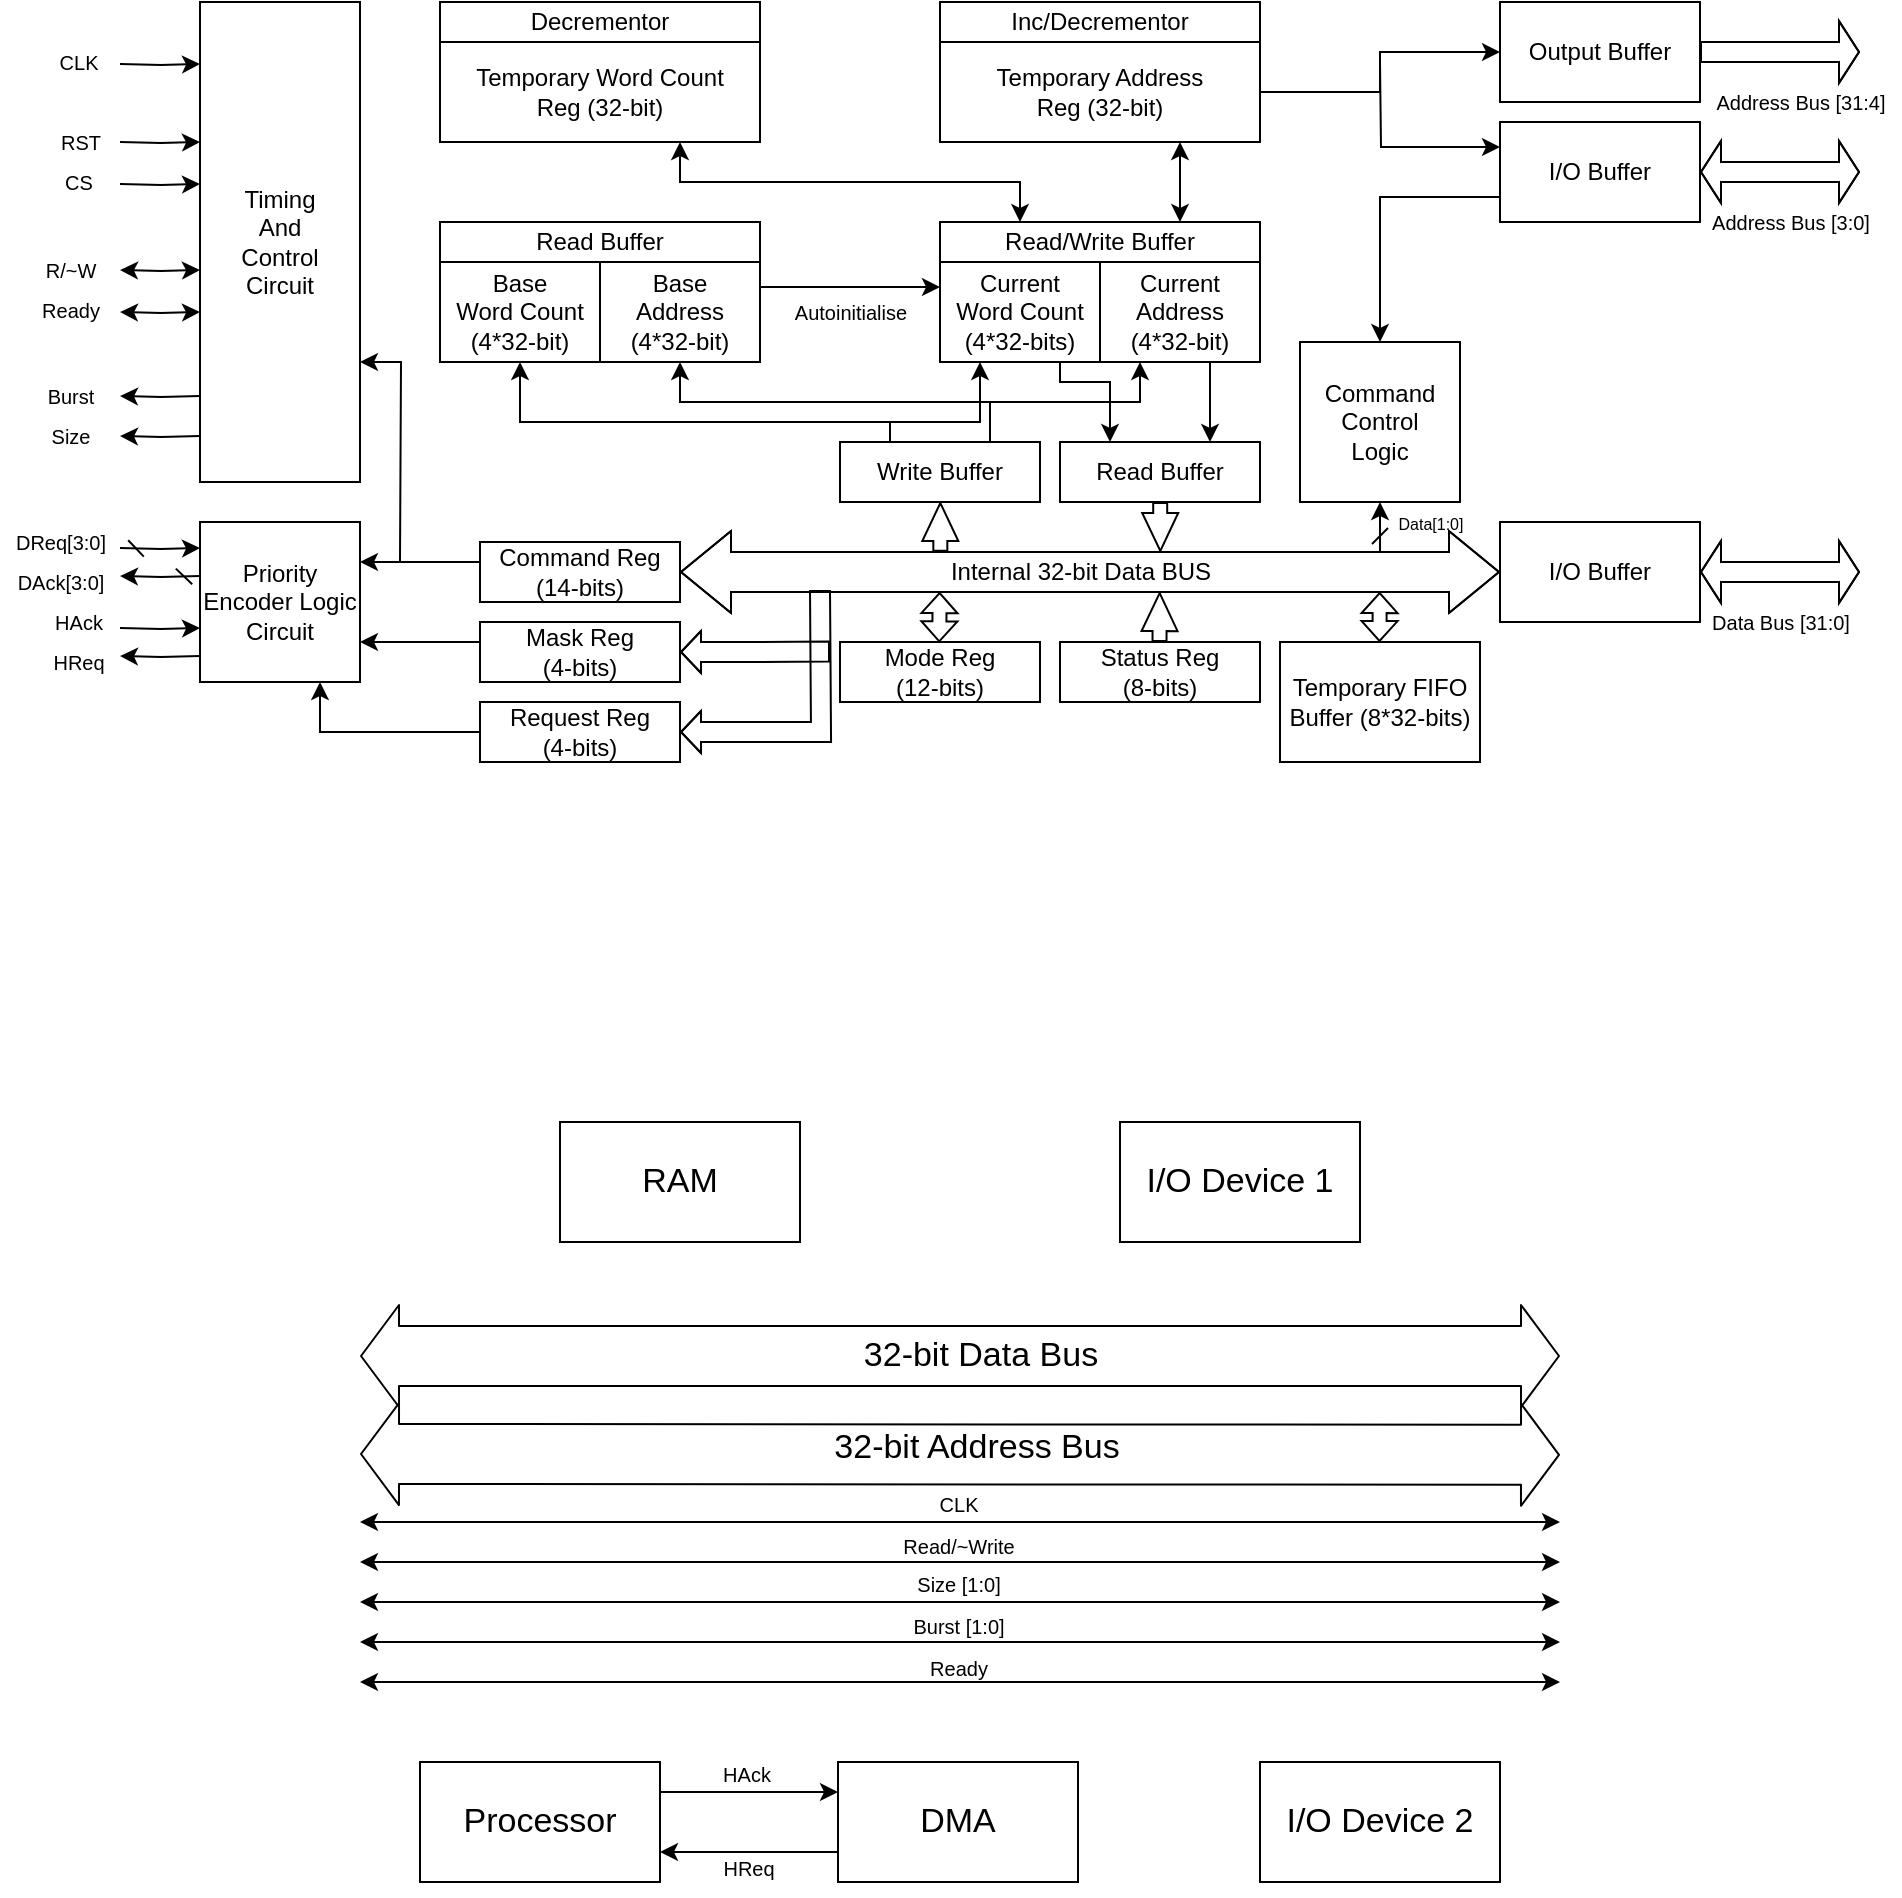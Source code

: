 <mxfile version="12.4.3" type="device" pages="1"><diagram id="elipXNNWYWGIvcxlDodv" name="Page-1"><mxGraphModel dx="860" dy="459" grid="1" gridSize="10" guides="1" tooltips="1" connect="1" arrows="1" fold="1" page="1" pageScale="1" pageWidth="1654" pageHeight="1169" math="0" shadow="0"><root><mxCell id="0"/><mxCell id="1" parent="0"/><mxCell id="BgKb1Odr7I-l7O9lV5Sl-31" style="edgeStyle=orthogonalEdgeStyle;rounded=0;orthogonalLoop=1;jettySize=auto;html=1;exitX=0.5;exitY=1;exitDx=0;exitDy=0;startArrow=none;startFill=0;sourcePerimeterSpacing=0;endArrow=block;endFill=0;targetPerimeterSpacing=0;strokeColor=#000000;strokeWidth=1;shape=flexArrow;width=7;startWidth=10;endWidth=10;" edge="1" parent="1"><mxGeometry relative="1" as="geometry"><mxPoint x="600.167" y="315" as="targetPoint"/><mxPoint x="600.095" y="290" as="sourcePoint"/></mxGeometry></mxCell><mxCell id="BgKb1Odr7I-l7O9lV5Sl-63" style="edgeStyle=orthogonalEdgeStyle;rounded=0;orthogonalLoop=1;jettySize=auto;html=1;exitX=1;exitY=0.75;exitDx=0;exitDy=0;startArrow=classic;startFill=1;sourcePerimeterSpacing=0;endArrow=none;endFill=0;targetPerimeterSpacing=0;strokeColor=#000000;strokeWidth=1;fontSize=10;" edge="1" parent="1" source="BgKb1Odr7I-l7O9lV5Sl-1"><mxGeometry relative="1" as="geometry"><mxPoint x="220" y="320" as="targetPoint"/></mxGeometry></mxCell><mxCell id="BgKb1Odr7I-l7O9lV5Sl-1" value="Timing &lt;br&gt;And &lt;br&gt;Control &lt;br&gt;Circuit" style="rounded=0;whiteSpace=wrap;html=1;" vertex="1" parent="1"><mxGeometry x="120" y="40" width="80" height="240" as="geometry"/></mxCell><mxCell id="BgKb1Odr7I-l7O9lV5Sl-64" style="edgeStyle=orthogonalEdgeStyle;rounded=0;orthogonalLoop=1;jettySize=auto;html=1;exitX=0;exitY=0.25;exitDx=0;exitDy=0;startArrow=classic;startFill=1;sourcePerimeterSpacing=0;endArrow=dash;endFill=0;targetPerimeterSpacing=0;strokeColor=#000000;strokeWidth=1;fontSize=10;" edge="1" parent="1"><mxGeometry relative="1" as="geometry"><mxPoint x="80" y="313" as="targetPoint"/><mxPoint x="120" y="313" as="sourcePoint"/></mxGeometry></mxCell><mxCell id="BgKb1Odr7I-l7O9lV5Sl-65" style="edgeStyle=orthogonalEdgeStyle;rounded=0;orthogonalLoop=1;jettySize=auto;html=1;exitX=0;exitY=0.75;exitDx=0;exitDy=0;startArrow=classic;startFill=1;sourcePerimeterSpacing=0;endArrow=none;endFill=0;targetPerimeterSpacing=0;strokeColor=#000000;strokeWidth=1;fontSize=10;" edge="1" parent="1"><mxGeometry relative="1" as="geometry"><mxPoint x="80" y="353" as="targetPoint"/><mxPoint x="120" y="353" as="sourcePoint"/></mxGeometry></mxCell><mxCell id="BgKb1Odr7I-l7O9lV5Sl-2" value="Priority Encoder Logic Circuit" style="rounded=0;whiteSpace=wrap;html=1;" vertex="1" parent="1"><mxGeometry x="120" y="300" width="80" height="80" as="geometry"/></mxCell><mxCell id="BgKb1Odr7I-l7O9lV5Sl-61" style="edgeStyle=orthogonalEdgeStyle;rounded=0;orthogonalLoop=1;jettySize=auto;html=1;exitX=0;exitY=0.5;exitDx=0;exitDy=0;entryX=1;entryY=0.25;entryDx=0;entryDy=0;startArrow=none;startFill=0;sourcePerimeterSpacing=0;endArrow=classic;endFill=1;targetPerimeterSpacing=0;strokeColor=#000000;strokeWidth=1;fontSize=10;" edge="1" parent="1" source="BgKb1Odr7I-l7O9lV5Sl-3" target="BgKb1Odr7I-l7O9lV5Sl-2"><mxGeometry relative="1" as="geometry"><Array as="points"><mxPoint x="260" y="320"/></Array></mxGeometry></mxCell><mxCell id="BgKb1Odr7I-l7O9lV5Sl-3" value="Command Reg (14-bits)" style="rounded=0;whiteSpace=wrap;html=1;" vertex="1" parent="1"><mxGeometry x="260" y="310" width="100" height="30" as="geometry"/></mxCell><mxCell id="BgKb1Odr7I-l7O9lV5Sl-39" style="edgeStyle=orthogonalEdgeStyle;shape=flexArrow;rounded=0;orthogonalLoop=1;jettySize=auto;html=1;exitX=1;exitY=0.5;exitDx=0;exitDy=0;startArrow=block;startFill=0;startSize=3;sourcePerimeterSpacing=0;endArrow=none;endFill=0;endSize=3;targetPerimeterSpacing=0;strokeColor=#000000;strokeWidth=1;startWidth=10;endWidth=10;" edge="1" parent="1" source="BgKb1Odr7I-l7O9lV5Sl-4"><mxGeometry relative="1" as="geometry"><mxPoint x="435" y="364.793" as="targetPoint"/></mxGeometry></mxCell><mxCell id="BgKb1Odr7I-l7O9lV5Sl-60" style="edgeStyle=orthogonalEdgeStyle;rounded=0;orthogonalLoop=1;jettySize=auto;html=1;exitX=0;exitY=0.5;exitDx=0;exitDy=0;entryX=1;entryY=0.75;entryDx=0;entryDy=0;startArrow=none;startFill=0;sourcePerimeterSpacing=0;endArrow=classic;endFill=1;targetPerimeterSpacing=0;strokeColor=#000000;strokeWidth=1;fontSize=10;" edge="1" parent="1" source="BgKb1Odr7I-l7O9lV5Sl-4" target="BgKb1Odr7I-l7O9lV5Sl-2"><mxGeometry relative="1" as="geometry"><Array as="points"><mxPoint x="260" y="360"/></Array></mxGeometry></mxCell><mxCell id="BgKb1Odr7I-l7O9lV5Sl-4" value="Mask Reg&lt;br&gt;(4-bits)" style="rounded=0;whiteSpace=wrap;html=1;" vertex="1" parent="1"><mxGeometry x="260" y="350" width="100" height="30" as="geometry"/></mxCell><mxCell id="BgKb1Odr7I-l7O9lV5Sl-38" style="edgeStyle=orthogonalEdgeStyle;shape=flexArrow;rounded=0;orthogonalLoop=1;jettySize=auto;html=1;exitX=1;exitY=0.5;exitDx=0;exitDy=0;startArrow=block;startFill=0;startSize=3;sourcePerimeterSpacing=0;endArrow=none;endFill=0;endSize=3;targetPerimeterSpacing=0;strokeColor=#000000;strokeWidth=1;startWidth=10;endWidth=10;" edge="1" parent="1" source="BgKb1Odr7I-l7O9lV5Sl-5"><mxGeometry relative="1" as="geometry"><mxPoint x="430" y="334" as="targetPoint"/></mxGeometry></mxCell><mxCell id="BgKb1Odr7I-l7O9lV5Sl-62" style="edgeStyle=orthogonalEdgeStyle;rounded=0;orthogonalLoop=1;jettySize=auto;html=1;entryX=0.75;entryY=1;entryDx=0;entryDy=0;startArrow=none;startFill=0;sourcePerimeterSpacing=0;endArrow=classic;endFill=1;targetPerimeterSpacing=0;strokeColor=#000000;strokeWidth=1;fontSize=10;" edge="1" parent="1" source="BgKb1Odr7I-l7O9lV5Sl-5" target="BgKb1Odr7I-l7O9lV5Sl-2"><mxGeometry relative="1" as="geometry"/></mxCell><mxCell id="BgKb1Odr7I-l7O9lV5Sl-5" value="Request Reg&lt;br&gt;(4-bits)" style="rounded=0;whiteSpace=wrap;html=1;" vertex="1" parent="1"><mxGeometry x="260" y="390" width="100" height="30" as="geometry"/></mxCell><mxCell id="BgKb1Odr7I-l7O9lV5Sl-6" value="Temporary FIFO Buffer (8*32-bits)" style="rounded=0;whiteSpace=wrap;html=1;" vertex="1" parent="1"><mxGeometry x="660" y="360" width="100" height="60" as="geometry"/></mxCell><mxCell id="BgKb1Odr7I-l7O9lV5Sl-7" value="Status Reg&lt;br&gt;(8-bits)" style="rounded=0;whiteSpace=wrap;html=1;" vertex="1" parent="1"><mxGeometry x="550" y="360" width="100" height="30" as="geometry"/></mxCell><mxCell id="BgKb1Odr7I-l7O9lV5Sl-8" value="Mode Reg&lt;br&gt;(12-bits)" style="rounded=0;whiteSpace=wrap;html=1;" vertex="1" parent="1"><mxGeometry x="440" y="360" width="100" height="30" as="geometry"/></mxCell><mxCell id="BgKb1Odr7I-l7O9lV5Sl-9" value="Read Buffer" style="rounded=0;whiteSpace=wrap;html=1;" vertex="1" parent="1"><mxGeometry x="550" y="260" width="100" height="30" as="geometry"/></mxCell><mxCell id="BgKb1Odr7I-l7O9lV5Sl-53" style="edgeStyle=orthogonalEdgeStyle;rounded=0;orthogonalLoop=1;jettySize=auto;html=1;exitX=0.25;exitY=0;exitDx=0;exitDy=0;entryX=0.5;entryY=1;entryDx=0;entryDy=0;startArrow=none;startFill=0;sourcePerimeterSpacing=0;endArrow=classic;endFill=1;targetPerimeterSpacing=0;strokeColor=#000000;strokeWidth=1;fontSize=10;" edge="1" parent="1" source="BgKb1Odr7I-l7O9lV5Sl-10" target="BgKb1Odr7I-l7O9lV5Sl-19"><mxGeometry relative="1" as="geometry"><Array as="points"><mxPoint x="465" y="250"/><mxPoint x="280" y="250"/></Array></mxGeometry></mxCell><mxCell id="BgKb1Odr7I-l7O9lV5Sl-10" value="Write Buffer" style="rounded=0;whiteSpace=wrap;html=1;" vertex="1" parent="1"><mxGeometry x="440" y="260" width="100" height="30" as="geometry"/></mxCell><mxCell id="BgKb1Odr7I-l7O9lV5Sl-11" value="Temporary Word Count &lt;br&gt;Reg (32-bit)" style="rounded=0;whiteSpace=wrap;html=1;" vertex="1" parent="1"><mxGeometry x="240" y="60" width="160" height="50" as="geometry"/></mxCell><mxCell id="BgKb1Odr7I-l7O9lV5Sl-51" style="edgeStyle=orthogonalEdgeStyle;rounded=0;orthogonalLoop=1;jettySize=auto;html=1;exitX=1;exitY=0.25;exitDx=0;exitDy=0;entryX=0;entryY=0.25;entryDx=0;entryDy=0;startArrow=none;startFill=0;sourcePerimeterSpacing=0;endArrow=classic;endFill=1;targetPerimeterSpacing=0;strokeColor=#000000;strokeWidth=1;fontSize=10;" edge="1" parent="1" source="BgKb1Odr7I-l7O9lV5Sl-12" target="BgKb1Odr7I-l7O9lV5Sl-13"><mxGeometry relative="1" as="geometry"/></mxCell><mxCell id="BgKb1Odr7I-l7O9lV5Sl-56" style="edgeStyle=orthogonalEdgeStyle;rounded=0;orthogonalLoop=1;jettySize=auto;html=1;exitX=0.5;exitY=1;exitDx=0;exitDy=0;entryX=0.75;entryY=0;entryDx=0;entryDy=0;startArrow=classic;startFill=1;sourcePerimeterSpacing=0;endArrow=none;endFill=0;targetPerimeterSpacing=0;strokeColor=#000000;strokeWidth=1;fontSize=10;" edge="1" parent="1" source="BgKb1Odr7I-l7O9lV5Sl-12" target="BgKb1Odr7I-l7O9lV5Sl-10"><mxGeometry relative="1" as="geometry"/></mxCell><mxCell id="BgKb1Odr7I-l7O9lV5Sl-12" value="Base &lt;br&gt;Address (4*32-bit)" style="rounded=0;whiteSpace=wrap;html=1;" vertex="1" parent="1"><mxGeometry x="320" y="170" width="80" height="50" as="geometry"/></mxCell><mxCell id="BgKb1Odr7I-l7O9lV5Sl-49" style="edgeStyle=orthogonalEdgeStyle;rounded=0;orthogonalLoop=1;jettySize=auto;html=1;entryX=0.75;entryY=1;entryDx=0;entryDy=0;startArrow=classic;startFill=1;sourcePerimeterSpacing=0;endArrow=classic;endFill=1;targetPerimeterSpacing=0;strokeColor=#000000;strokeWidth=1;fontSize=10;exitX=0.25;exitY=0;exitDx=0;exitDy=0;" edge="1" parent="1" source="BgKb1Odr7I-l7O9lV5Sl-16" target="BgKb1Odr7I-l7O9lV5Sl-11"><mxGeometry relative="1" as="geometry"><Array as="points"><mxPoint x="530" y="130"/><mxPoint x="360" y="130"/></Array></mxGeometry></mxCell><mxCell id="BgKb1Odr7I-l7O9lV5Sl-54" style="edgeStyle=orthogonalEdgeStyle;rounded=0;orthogonalLoop=1;jettySize=auto;html=1;startArrow=classic;startFill=1;sourcePerimeterSpacing=0;endArrow=none;endFill=0;targetPerimeterSpacing=0;strokeColor=#000000;strokeWidth=1;fontSize=10;exitX=0.25;exitY=1;exitDx=0;exitDy=0;" edge="1" parent="1" source="BgKb1Odr7I-l7O9lV5Sl-13"><mxGeometry relative="1" as="geometry"><mxPoint x="450" y="250" as="targetPoint"/><Array as="points"><mxPoint x="510" y="250"/></Array></mxGeometry></mxCell><mxCell id="BgKb1Odr7I-l7O9lV5Sl-58" style="edgeStyle=orthogonalEdgeStyle;rounded=0;orthogonalLoop=1;jettySize=auto;html=1;exitX=0.75;exitY=1;exitDx=0;exitDy=0;entryX=0.25;entryY=0;entryDx=0;entryDy=0;startArrow=none;startFill=0;sourcePerimeterSpacing=0;endArrow=classic;endFill=1;targetPerimeterSpacing=0;strokeColor=#000000;strokeWidth=1;fontSize=10;" edge="1" parent="1" source="BgKb1Odr7I-l7O9lV5Sl-13" target="BgKb1Odr7I-l7O9lV5Sl-9"><mxGeometry relative="1" as="geometry"><Array as="points"><mxPoint x="550" y="230"/><mxPoint x="575" y="230"/></Array></mxGeometry></mxCell><mxCell id="BgKb1Odr7I-l7O9lV5Sl-13" value="Current&lt;br&gt;Word Count&lt;br&gt;(4*32-bits)" style="rounded=0;whiteSpace=wrap;html=1;" vertex="1" parent="1"><mxGeometry x="490" y="170" width="80" height="50" as="geometry"/></mxCell><mxCell id="BgKb1Odr7I-l7O9lV5Sl-47" style="edgeStyle=orthogonalEdgeStyle;rounded=0;orthogonalLoop=1;jettySize=auto;html=1;exitX=1;exitY=0.5;exitDx=0;exitDy=0;entryX=0;entryY=0.5;entryDx=0;entryDy=0;startArrow=none;startFill=0;sourcePerimeterSpacing=0;endArrow=classic;endFill=1;targetPerimeterSpacing=0;strokeColor=#000000;strokeWidth=1;fontSize=10;" edge="1" parent="1" source="BgKb1Odr7I-l7O9lV5Sl-14" target="BgKb1Odr7I-l7O9lV5Sl-23"><mxGeometry relative="1" as="geometry"/></mxCell><mxCell id="BgKb1Odr7I-l7O9lV5Sl-14" value="Temporary Address&lt;br&gt;Reg (32-bit)" style="rounded=0;whiteSpace=wrap;html=1;" vertex="1" parent="1"><mxGeometry x="490" y="60" width="160" height="50" as="geometry"/></mxCell><mxCell id="BgKb1Odr7I-l7O9lV5Sl-15" value="Read Buffer" style="rounded=0;whiteSpace=wrap;html=1;" vertex="1" parent="1"><mxGeometry x="240" y="150" width="160" height="20" as="geometry"/></mxCell><mxCell id="BgKb1Odr7I-l7O9lV5Sl-50" style="edgeStyle=orthogonalEdgeStyle;rounded=0;orthogonalLoop=1;jettySize=auto;html=1;exitX=0.75;exitY=0;exitDx=0;exitDy=0;entryX=0.75;entryY=1;entryDx=0;entryDy=0;startArrow=classic;startFill=1;sourcePerimeterSpacing=0;endArrow=classic;endFill=1;targetPerimeterSpacing=0;strokeColor=#000000;strokeWidth=1;fontSize=10;" edge="1" parent="1" source="BgKb1Odr7I-l7O9lV5Sl-16" target="BgKb1Odr7I-l7O9lV5Sl-14"><mxGeometry relative="1" as="geometry"/></mxCell><mxCell id="BgKb1Odr7I-l7O9lV5Sl-16" value="Read/Write Buffer" style="rounded=0;whiteSpace=wrap;html=1;" vertex="1" parent="1"><mxGeometry x="490" y="150" width="160" height="20" as="geometry"/></mxCell><mxCell id="BgKb1Odr7I-l7O9lV5Sl-17" value="Inc/Decrementor" style="rounded=0;whiteSpace=wrap;html=1;" vertex="1" parent="1"><mxGeometry x="490" y="40" width="160" height="20" as="geometry"/></mxCell><mxCell id="BgKb1Odr7I-l7O9lV5Sl-18" value="Decrementor" style="rounded=0;whiteSpace=wrap;html=1;" vertex="1" parent="1"><mxGeometry x="240" y="40" width="160" height="20" as="geometry"/></mxCell><mxCell id="BgKb1Odr7I-l7O9lV5Sl-19" value="&lt;span style=&quot;white-space: normal&quot;&gt;Base &lt;br&gt;Word Count&lt;br&gt;(4*32-bit)&lt;/span&gt;" style="rounded=0;whiteSpace=wrap;html=1;" vertex="1" parent="1"><mxGeometry x="240" y="170" width="80" height="50" as="geometry"/></mxCell><mxCell id="BgKb1Odr7I-l7O9lV5Sl-57" style="edgeStyle=orthogonalEdgeStyle;rounded=0;orthogonalLoop=1;jettySize=auto;html=1;exitX=0.25;exitY=1;exitDx=0;exitDy=0;startArrow=classic;startFill=1;sourcePerimeterSpacing=0;endArrow=none;endFill=0;targetPerimeterSpacing=0;strokeColor=#000000;strokeWidth=1;fontSize=10;" edge="1" parent="1" source="BgKb1Odr7I-l7O9lV5Sl-20"><mxGeometry relative="1" as="geometry"><mxPoint x="500" y="240" as="targetPoint"/><Array as="points"><mxPoint x="590" y="240"/></Array></mxGeometry></mxCell><mxCell id="BgKb1Odr7I-l7O9lV5Sl-59" style="edgeStyle=orthogonalEdgeStyle;rounded=0;orthogonalLoop=1;jettySize=auto;html=1;exitX=0.75;exitY=1;exitDx=0;exitDy=0;entryX=0.75;entryY=0;entryDx=0;entryDy=0;startArrow=none;startFill=0;sourcePerimeterSpacing=0;endArrow=classic;endFill=1;targetPerimeterSpacing=0;strokeColor=#000000;strokeWidth=1;fontSize=10;" edge="1" parent="1" source="BgKb1Odr7I-l7O9lV5Sl-20" target="BgKb1Odr7I-l7O9lV5Sl-9"><mxGeometry relative="1" as="geometry"><Array as="points"><mxPoint x="625" y="220"/></Array></mxGeometry></mxCell><mxCell id="BgKb1Odr7I-l7O9lV5Sl-20" value="Current&lt;br&gt;Address&lt;br&gt;(4*32-bit)" style="rounded=0;whiteSpace=wrap;html=1;" vertex="1" parent="1"><mxGeometry x="570" y="170" width="80" height="50" as="geometry"/></mxCell><mxCell id="BgKb1Odr7I-l7O9lV5Sl-27" style="edgeStyle=orthogonalEdgeStyle;rounded=0;orthogonalLoop=1;jettySize=auto;html=1;exitX=0.5;exitY=1;exitDx=0;exitDy=0;startArrow=classic;sourcePerimeterSpacing=0;targetPerimeterSpacing=0;strokeColor=#000000;strokeWidth=1;startFill=1;endArrow=dash;endFill=0;" edge="1" parent="1" source="BgKb1Odr7I-l7O9lV5Sl-21"><mxGeometry relative="1" as="geometry"><mxPoint x="710" y="315" as="targetPoint"/></mxGeometry></mxCell><mxCell id="BgKb1Odr7I-l7O9lV5Sl-21" value="Command&lt;br&gt;Control &lt;br&gt;Logic" style="rounded=0;whiteSpace=wrap;html=1;" vertex="1" parent="1"><mxGeometry x="670" y="210" width="80" height="80" as="geometry"/></mxCell><mxCell id="BgKb1Odr7I-l7O9lV5Sl-25" style="edgeStyle=orthogonalEdgeStyle;rounded=0;orthogonalLoop=1;jettySize=auto;html=1;entryX=1;entryY=0.5;entryDx=0;entryDy=0;shape=flexArrow;exitX=0;exitY=0.5;exitDx=0;exitDy=0;exitPerimeter=0;startArrow=block;strokeColor=#000000;strokeWidth=1;sourcePerimeterSpacing=0;startSize=8;endSize=8;targetPerimeterSpacing=0;startWidth=20;width=20;endWidth=20;" edge="1" parent="1" source="BgKb1Odr7I-l7O9lV5Sl-22" target="BgKb1Odr7I-l7O9lV5Sl-3"><mxGeometry relative="1" as="geometry"><Array as="points"><mxPoint x="500" y="325"/><mxPoint x="500" y="325"/></Array></mxGeometry></mxCell><mxCell id="BgKb1Odr7I-l7O9lV5Sl-26" value="Internal 32-bit Data BUS" style="text;html=1;align=center;verticalAlign=middle;resizable=0;points=[];;labelBackgroundColor=#ffffff;" vertex="1" connectable="0" parent="BgKb1Odr7I-l7O9lV5Sl-25"><mxGeometry x="-0.293" relative="1" as="geometry"><mxPoint x="-64.97" y="0.21" as="offset"/></mxGeometry></mxCell><mxCell id="BgKb1Odr7I-l7O9lV5Sl-40" style="edgeStyle=orthogonalEdgeStyle;shape=flexArrow;rounded=0;orthogonalLoop=1;jettySize=auto;html=1;startArrow=block;startFill=0;startSize=3;sourcePerimeterSpacing=0;endArrow=block;endFill=0;endSize=3;targetPerimeterSpacing=0;strokeColor=#000000;strokeWidth=1;" edge="1" parent="1" source="BgKb1Odr7I-l7O9lV5Sl-22"><mxGeometry relative="1" as="geometry"><mxPoint x="950" y="325" as="targetPoint"/></mxGeometry></mxCell><mxCell id="BgKb1Odr7I-l7O9lV5Sl-22" value="I/O Buffer" style="rounded=0;whiteSpace=wrap;html=1;" vertex="1" parent="1"><mxGeometry x="770" y="300" width="100" height="50" as="geometry"/></mxCell><mxCell id="BgKb1Odr7I-l7O9lV5Sl-41" style="edgeStyle=orthogonalEdgeStyle;shape=flexArrow;rounded=0;orthogonalLoop=1;jettySize=auto;html=1;exitX=1;exitY=0.5;exitDx=0;exitDy=0;startArrow=none;startFill=0;startSize=3;sourcePerimeterSpacing=0;endArrow=block;endFill=0;endSize=3;targetPerimeterSpacing=0;strokeColor=#000000;strokeWidth=1;" edge="1" parent="1" source="BgKb1Odr7I-l7O9lV5Sl-23"><mxGeometry relative="1" as="geometry"><mxPoint x="950" y="65" as="targetPoint"/></mxGeometry></mxCell><mxCell id="BgKb1Odr7I-l7O9lV5Sl-23" value="Output Buffer" style="rounded=0;whiteSpace=wrap;html=1;" vertex="1" parent="1"><mxGeometry x="770" y="40" width="100" height="50" as="geometry"/></mxCell><mxCell id="BgKb1Odr7I-l7O9lV5Sl-42" style="edgeStyle=orthogonalEdgeStyle;shape=flexArrow;rounded=0;orthogonalLoop=1;jettySize=auto;html=1;exitX=1;exitY=0.5;exitDx=0;exitDy=0;startArrow=block;startFill=0;startSize=3;sourcePerimeterSpacing=0;endArrow=block;endFill=0;endSize=3;targetPerimeterSpacing=0;strokeColor=#000000;strokeWidth=1;" edge="1" parent="1" source="BgKb1Odr7I-l7O9lV5Sl-24"><mxGeometry relative="1" as="geometry"><mxPoint x="950" y="125" as="targetPoint"/></mxGeometry></mxCell><mxCell id="BgKb1Odr7I-l7O9lV5Sl-46" style="edgeStyle=orthogonalEdgeStyle;rounded=0;orthogonalLoop=1;jettySize=auto;html=1;exitX=0;exitY=0.75;exitDx=0;exitDy=0;entryX=0.5;entryY=0;entryDx=0;entryDy=0;startArrow=none;startFill=0;sourcePerimeterSpacing=0;endArrow=classic;endFill=1;targetPerimeterSpacing=0;strokeColor=#000000;strokeWidth=1;fontSize=10;" edge="1" parent="1" source="BgKb1Odr7I-l7O9lV5Sl-24" target="BgKb1Odr7I-l7O9lV5Sl-21"><mxGeometry relative="1" as="geometry"/></mxCell><mxCell id="BgKb1Odr7I-l7O9lV5Sl-48" style="edgeStyle=orthogonalEdgeStyle;rounded=0;orthogonalLoop=1;jettySize=auto;html=1;exitX=0;exitY=0.25;exitDx=0;exitDy=0;startArrow=classic;startFill=1;sourcePerimeterSpacing=0;endArrow=none;endFill=0;targetPerimeterSpacing=0;strokeColor=#000000;strokeWidth=1;fontSize=10;" edge="1" parent="1" source="BgKb1Odr7I-l7O9lV5Sl-24"><mxGeometry relative="1" as="geometry"><mxPoint x="710" y="70" as="targetPoint"/></mxGeometry></mxCell><mxCell id="BgKb1Odr7I-l7O9lV5Sl-24" value="I/O Buffer" style="rounded=0;whiteSpace=wrap;html=1;" vertex="1" parent="1"><mxGeometry x="770" y="100" width="100" height="50" as="geometry"/></mxCell><mxCell id="BgKb1Odr7I-l7O9lV5Sl-28" value="&lt;font style=&quot;font-size: 8px&quot;&gt;Data[1:0]&lt;/font&gt;" style="text;html=1;align=center;verticalAlign=middle;resizable=0;points=[];;autosize=1;" vertex="1" parent="1"><mxGeometry x="710" y="290" width="50" height="20" as="geometry"/></mxCell><mxCell id="BgKb1Odr7I-l7O9lV5Sl-33" style="edgeStyle=orthogonalEdgeStyle;rounded=0;orthogonalLoop=1;jettySize=auto;html=1;exitX=0.5;exitY=1;exitDx=0;exitDy=0;startArrow=classic;startFill=1;sourcePerimeterSpacing=0;endArrow=none;endFill=0;targetPerimeterSpacing=0;strokeColor=#000000;strokeWidth=1;shape=flexArrow;width=7;startWidth=10;endWidth=10;" edge="1" parent="1"><mxGeometry relative="1" as="geometry"><mxPoint x="490.167" y="314.833" as="targetPoint"/><mxPoint x="490.167" y="290" as="sourcePoint"/></mxGeometry></mxCell><mxCell id="BgKb1Odr7I-l7O9lV5Sl-34" style="edgeStyle=orthogonalEdgeStyle;rounded=0;orthogonalLoop=1;jettySize=auto;html=1;exitX=0.5;exitY=1;exitDx=0;exitDy=0;startArrow=classic;startFill=1;sourcePerimeterSpacing=0;endArrow=none;endFill=0;targetPerimeterSpacing=0;strokeColor=#000000;strokeWidth=1;shape=flexArrow;width=7;startWidth=10;endWidth=10;" edge="1" parent="1"><mxGeometry relative="1" as="geometry"><mxPoint x="599.765" y="360.002" as="targetPoint"/><mxPoint x="599.837" y="335.05" as="sourcePoint"/></mxGeometry></mxCell><mxCell id="BgKb1Odr7I-l7O9lV5Sl-35" style="edgeStyle=orthogonalEdgeStyle;rounded=0;orthogonalLoop=1;jettySize=auto;html=1;exitX=0.5;exitY=1;exitDx=0;exitDy=0;startArrow=classic;startFill=1;sourcePerimeterSpacing=0;endArrow=block;endFill=0;targetPerimeterSpacing=0;strokeColor=#000000;strokeWidth=1;shape=flexArrow;width=7;startWidth=10;endWidth=10;endSize=3;startSize=3;" edge="1" parent="1"><mxGeometry relative="1" as="geometry"><mxPoint x="709.765" y="360.002" as="targetPoint"/><mxPoint x="709.837" y="335.05" as="sourcePoint"/></mxGeometry></mxCell><mxCell id="BgKb1Odr7I-l7O9lV5Sl-36" style="edgeStyle=orthogonalEdgeStyle;rounded=0;orthogonalLoop=1;jettySize=auto;html=1;exitX=0.5;exitY=1;exitDx=0;exitDy=0;startArrow=classic;startFill=1;sourcePerimeterSpacing=0;endArrow=block;endFill=0;targetPerimeterSpacing=0;strokeColor=#000000;strokeWidth=1;shape=flexArrow;width=7;startWidth=10;endWidth=10;endSize=3;startSize=3;" edge="1" parent="1"><mxGeometry relative="1" as="geometry"><mxPoint x="489.619" y="360.19" as="targetPoint"/><mxPoint x="489.837" y="335.05" as="sourcePoint"/></mxGeometry></mxCell><mxCell id="BgKb1Odr7I-l7O9lV5Sl-43" value="Data Bus [31:0]" style="text;html=1;align=center;verticalAlign=middle;resizable=0;points=[];;autosize=1;fontSize=10;" vertex="1" parent="1"><mxGeometry x="870" y="340" width="80" height="20" as="geometry"/></mxCell><mxCell id="BgKb1Odr7I-l7O9lV5Sl-44" value="Address Bus [3:0]" style="text;html=1;align=center;verticalAlign=middle;resizable=0;points=[];;autosize=1;fontSize=10;" vertex="1" parent="1"><mxGeometry x="870" y="140" width="90" height="20" as="geometry"/></mxCell><mxCell id="BgKb1Odr7I-l7O9lV5Sl-45" value="Address Bus [31:4]" style="text;html=1;align=center;verticalAlign=middle;resizable=0;points=[];;autosize=1;fontSize=10;" vertex="1" parent="1"><mxGeometry x="870" y="80" width="100" height="20" as="geometry"/></mxCell><mxCell id="BgKb1Odr7I-l7O9lV5Sl-52" value="Autoinitialise" style="text;html=1;align=center;verticalAlign=middle;resizable=0;points=[];;autosize=1;fontSize=10;" vertex="1" parent="1"><mxGeometry x="410" y="185" width="70" height="20" as="geometry"/></mxCell><mxCell id="BgKb1Odr7I-l7O9lV5Sl-67" style="edgeStyle=orthogonalEdgeStyle;rounded=0;orthogonalLoop=1;jettySize=auto;html=1;exitX=0;exitY=0.25;exitDx=0;exitDy=0;startArrow=dash;startFill=0;sourcePerimeterSpacing=0;endArrow=classic;endFill=1;targetPerimeterSpacing=0;strokeColor=#000000;strokeWidth=1;fontSize=10;" edge="1" parent="1"><mxGeometry relative="1" as="geometry"><mxPoint x="80" y="327" as="targetPoint"/><mxPoint x="120" y="327" as="sourcePoint"/></mxGeometry></mxCell><mxCell id="BgKb1Odr7I-l7O9lV5Sl-68" style="edgeStyle=orthogonalEdgeStyle;rounded=0;orthogonalLoop=1;jettySize=auto;html=1;exitX=0;exitY=0.25;exitDx=0;exitDy=0;startArrow=none;startFill=0;sourcePerimeterSpacing=0;endArrow=classic;endFill=1;targetPerimeterSpacing=0;strokeColor=#000000;strokeWidth=1;fontSize=10;" edge="1" parent="1"><mxGeometry relative="1" as="geometry"><mxPoint x="80" y="367" as="targetPoint"/><mxPoint x="120" y="367" as="sourcePoint"/></mxGeometry></mxCell><mxCell id="BgKb1Odr7I-l7O9lV5Sl-69" value="DReq[3:0]" style="text;html=1;align=center;verticalAlign=middle;resizable=0;points=[];;autosize=1;fontSize=10;" vertex="1" parent="1"><mxGeometry x="20" y="300" width="60" height="20" as="geometry"/></mxCell><mxCell id="BgKb1Odr7I-l7O9lV5Sl-70" value="DAck[3:0]" style="text;html=1;align=center;verticalAlign=middle;resizable=0;points=[];;autosize=1;fontSize=10;" vertex="1" parent="1"><mxGeometry x="20" y="320" width="60" height="20" as="geometry"/></mxCell><mxCell id="BgKb1Odr7I-l7O9lV5Sl-71" value="HAck" style="text;html=1;align=center;verticalAlign=middle;resizable=0;points=[];;autosize=1;fontSize=10;" vertex="1" parent="1"><mxGeometry x="39" y="340" width="40" height="20" as="geometry"/></mxCell><mxCell id="BgKb1Odr7I-l7O9lV5Sl-72" value="HReq" style="text;html=1;align=center;verticalAlign=middle;resizable=0;points=[];;autosize=1;fontSize=10;" vertex="1" parent="1"><mxGeometry x="39" y="360" width="40" height="20" as="geometry"/></mxCell><mxCell id="BgKb1Odr7I-l7O9lV5Sl-73" style="edgeStyle=orthogonalEdgeStyle;rounded=0;orthogonalLoop=1;jettySize=auto;html=1;exitX=0;exitY=0.75;exitDx=0;exitDy=0;startArrow=classic;startFill=1;sourcePerimeterSpacing=0;endArrow=none;endFill=0;targetPerimeterSpacing=0;strokeColor=#000000;strokeWidth=1;fontSize=10;" edge="1" parent="1"><mxGeometry relative="1" as="geometry"><mxPoint x="80" y="71" as="targetPoint"/><mxPoint x="120" y="71" as="sourcePoint"/></mxGeometry></mxCell><mxCell id="BgKb1Odr7I-l7O9lV5Sl-74" style="edgeStyle=orthogonalEdgeStyle;rounded=0;orthogonalLoop=1;jettySize=auto;html=1;exitX=0;exitY=0.25;exitDx=0;exitDy=0;startArrow=classic;startFill=1;sourcePerimeterSpacing=0;endArrow=none;endFill=0;targetPerimeterSpacing=0;strokeColor=#000000;strokeWidth=1;fontSize=10;" edge="1" parent="1"><mxGeometry relative="1" as="geometry"><mxPoint x="80" y="110" as="targetPoint"/><mxPoint x="120" y="110" as="sourcePoint"/></mxGeometry></mxCell><mxCell id="BgKb1Odr7I-l7O9lV5Sl-75" style="edgeStyle=orthogonalEdgeStyle;rounded=0;orthogonalLoop=1;jettySize=auto;html=1;exitX=0;exitY=0.75;exitDx=0;exitDy=0;startArrow=classic;startFill=1;sourcePerimeterSpacing=0;endArrow=none;endFill=0;targetPerimeterSpacing=0;strokeColor=#000000;strokeWidth=1;fontSize=10;" edge="1" parent="1"><mxGeometry relative="1" as="geometry"><mxPoint x="80" y="131" as="targetPoint"/><mxPoint x="120" y="131" as="sourcePoint"/></mxGeometry></mxCell><mxCell id="BgKb1Odr7I-l7O9lV5Sl-76" style="edgeStyle=orthogonalEdgeStyle;rounded=0;orthogonalLoop=1;jettySize=auto;html=1;exitX=0;exitY=0.25;exitDx=0;exitDy=0;startArrow=classic;startFill=1;sourcePerimeterSpacing=0;endArrow=classic;endFill=1;targetPerimeterSpacing=0;strokeColor=#000000;strokeWidth=1;fontSize=10;" edge="1" parent="1"><mxGeometry relative="1" as="geometry"><mxPoint x="80" y="174" as="targetPoint"/><mxPoint x="120" y="174" as="sourcePoint"/></mxGeometry></mxCell><mxCell id="BgKb1Odr7I-l7O9lV5Sl-77" style="edgeStyle=orthogonalEdgeStyle;rounded=0;orthogonalLoop=1;jettySize=auto;html=1;exitX=0;exitY=0.75;exitDx=0;exitDy=0;startArrow=classic;startFill=1;sourcePerimeterSpacing=0;endArrow=classic;endFill=1;targetPerimeterSpacing=0;strokeColor=#000000;strokeWidth=1;fontSize=10;" edge="1" parent="1"><mxGeometry relative="1" as="geometry"><mxPoint x="80" y="195" as="targetPoint"/><mxPoint x="120" y="195" as="sourcePoint"/></mxGeometry></mxCell><mxCell id="BgKb1Odr7I-l7O9lV5Sl-78" style="edgeStyle=orthogonalEdgeStyle;rounded=0;orthogonalLoop=1;jettySize=auto;html=1;exitX=0;exitY=0.25;exitDx=0;exitDy=0;startArrow=none;startFill=0;sourcePerimeterSpacing=0;endArrow=classic;endFill=1;targetPerimeterSpacing=0;strokeColor=#000000;strokeWidth=1;fontSize=10;" edge="1" parent="1"><mxGeometry relative="1" as="geometry"><mxPoint x="80" y="237.0" as="targetPoint"/><mxPoint x="120" y="237.0" as="sourcePoint"/></mxGeometry></mxCell><mxCell id="BgKb1Odr7I-l7O9lV5Sl-79" style="edgeStyle=orthogonalEdgeStyle;rounded=0;orthogonalLoop=1;jettySize=auto;html=1;exitX=0;exitY=0.25;exitDx=0;exitDy=0;startArrow=none;startFill=0;sourcePerimeterSpacing=0;endArrow=classic;endFill=1;targetPerimeterSpacing=0;strokeColor=#000000;strokeWidth=1;fontSize=10;" edge="1" parent="1"><mxGeometry relative="1" as="geometry"><mxPoint x="80" y="257.0" as="targetPoint"/><mxPoint x="120" y="257.0" as="sourcePoint"/></mxGeometry></mxCell><mxCell id="BgKb1Odr7I-l7O9lV5Sl-80" value="CLK" style="text;html=1;align=center;verticalAlign=middle;resizable=0;points=[];;autosize=1;fontSize=10;" vertex="1" parent="1"><mxGeometry x="44" y="60" width="30" height="20" as="geometry"/></mxCell><mxCell id="BgKb1Odr7I-l7O9lV5Sl-82" value="CS" style="text;html=1;align=center;verticalAlign=middle;resizable=0;points=[];;autosize=1;fontSize=10;" vertex="1" parent="1"><mxGeometry x="44" y="120" width="30" height="20" as="geometry"/></mxCell><mxCell id="BgKb1Odr7I-l7O9lV5Sl-83" value="RST" style="text;html=1;align=center;verticalAlign=middle;resizable=0;points=[];;autosize=1;fontSize=10;" vertex="1" parent="1"><mxGeometry x="40" y="100" width="40" height="20" as="geometry"/></mxCell><mxCell id="BgKb1Odr7I-l7O9lV5Sl-86" value="Ready" style="text;html=1;align=center;verticalAlign=middle;resizable=0;points=[];;autosize=1;fontSize=10;" vertex="1" parent="1"><mxGeometry x="35" y="184" width="40" height="20" as="geometry"/></mxCell><mxCell id="BgKb1Odr7I-l7O9lV5Sl-87" value="R/~W" style="text;html=1;align=center;verticalAlign=middle;resizable=0;points=[];;autosize=1;fontSize=10;" vertex="1" parent="1"><mxGeometry x="35" y="164" width="40" height="20" as="geometry"/></mxCell><mxCell id="BgKb1Odr7I-l7O9lV5Sl-90" value="Size" style="text;html=1;align=center;verticalAlign=middle;resizable=0;points=[];;autosize=1;fontSize=10;" vertex="1" parent="1"><mxGeometry x="40" y="247" width="30" height="20" as="geometry"/></mxCell><mxCell id="BgKb1Odr7I-l7O9lV5Sl-91" value="Burst" style="text;html=1;align=center;verticalAlign=middle;resizable=0;points=[];;autosize=1;fontSize=10;" vertex="1" parent="1"><mxGeometry x="35" y="227" width="40" height="20" as="geometry"/></mxCell><mxCell id="BgKb1Odr7I-l7O9lV5Sl-93" value="" style="shape=flexArrow;endArrow=classic;startArrow=classic;html=1;strokeColor=#000000;strokeWidth=1;fontSize=10;width=30;" edge="1" parent="1"><mxGeometry width="50" height="50" relative="1" as="geometry"><mxPoint x="200" y="717" as="sourcePoint"/><mxPoint x="800" y="717" as="targetPoint"/></mxGeometry></mxCell><mxCell id="BgKb1Odr7I-l7O9lV5Sl-98" value="32-bit Data Bus" style="text;html=1;align=center;verticalAlign=middle;resizable=0;points=[];;labelBackgroundColor=#ffffff;fontSize=17;" vertex="1" connectable="0" parent="BgKb1Odr7I-l7O9lV5Sl-93"><mxGeometry x="-0.079" y="-4" relative="1" as="geometry"><mxPoint x="33.53" y="-4" as="offset"/></mxGeometry></mxCell><mxCell id="BgKb1Odr7I-l7O9lV5Sl-95" value="" style="shape=flexArrow;endArrow=classic;startArrow=classic;html=1;strokeColor=#000000;strokeWidth=1;fontSize=10;width=30;" edge="1" parent="1"><mxGeometry width="50" height="50" relative="1" as="geometry"><mxPoint x="200" y="766" as="sourcePoint"/><mxPoint x="800" y="766.41" as="targetPoint"/></mxGeometry></mxCell><mxCell id="BgKb1Odr7I-l7O9lV5Sl-99" value="32-bit Address Bus" style="text;html=1;align=center;verticalAlign=middle;resizable=0;points=[];;labelBackgroundColor=#ffffff;fontSize=17;" vertex="1" connectable="0" parent="1"><mxGeometry x="500.005" y="767" as="geometry"><mxPoint x="8.24" y="-4" as="offset"/></mxGeometry></mxCell><mxCell id="BgKb1Odr7I-l7O9lV5Sl-100" value="" style="endArrow=classic;startArrow=classic;html=1;strokeColor=#000000;strokeWidth=1;fontSize=17;" edge="1" parent="1"><mxGeometry width="50" height="50" relative="1" as="geometry"><mxPoint x="200" y="800" as="sourcePoint"/><mxPoint x="800" y="800" as="targetPoint"/></mxGeometry></mxCell><mxCell id="BgKb1Odr7I-l7O9lV5Sl-101" value="" style="endArrow=classic;startArrow=classic;html=1;strokeColor=#000000;strokeWidth=1;fontSize=17;" edge="1" parent="1"><mxGeometry width="50" height="50" relative="1" as="geometry"><mxPoint x="200" y="820.0" as="sourcePoint"/><mxPoint x="800" y="820.0" as="targetPoint"/></mxGeometry></mxCell><mxCell id="BgKb1Odr7I-l7O9lV5Sl-102" value="" style="endArrow=classic;startArrow=classic;html=1;strokeColor=#000000;strokeWidth=1;fontSize=17;" edge="1" parent="1"><mxGeometry width="50" height="50" relative="1" as="geometry"><mxPoint x="200" y="840.0" as="sourcePoint"/><mxPoint x="800" y="840.0" as="targetPoint"/></mxGeometry></mxCell><mxCell id="BgKb1Odr7I-l7O9lV5Sl-103" value="" style="endArrow=classic;startArrow=classic;html=1;strokeColor=#000000;strokeWidth=1;fontSize=17;" edge="1" parent="1"><mxGeometry width="50" height="50" relative="1" as="geometry"><mxPoint x="200" y="880.0" as="sourcePoint"/><mxPoint x="800" y="880.0" as="targetPoint"/></mxGeometry></mxCell><mxCell id="BgKb1Odr7I-l7O9lV5Sl-104" value="" style="endArrow=classic;startArrow=classic;html=1;strokeColor=#000000;strokeWidth=1;fontSize=17;" edge="1" parent="1"><mxGeometry width="50" height="50" relative="1" as="geometry"><mxPoint x="200" y="860.0" as="sourcePoint"/><mxPoint x="800" y="860.0" as="targetPoint"/></mxGeometry></mxCell><mxCell id="BgKb1Odr7I-l7O9lV5Sl-105" value="&lt;font style=&quot;font-size: 10px&quot;&gt;CLK&lt;/font&gt;" style="text;html=1;align=center;verticalAlign=middle;resizable=0;points=[];;autosize=1;fontSize=17;" vertex="1" parent="1"><mxGeometry x="484" y="775" width="30" height="30" as="geometry"/></mxCell><mxCell id="BgKb1Odr7I-l7O9lV5Sl-106" value="&lt;font style=&quot;font-size: 10px&quot;&gt;Read/~Write&lt;/font&gt;" style="text;html=1;align=center;verticalAlign=middle;resizable=0;points=[];;autosize=1;fontSize=17;" vertex="1" parent="1"><mxGeometry x="464" y="796" width="70" height="30" as="geometry"/></mxCell><mxCell id="BgKb1Odr7I-l7O9lV5Sl-107" value="&lt;font style=&quot;font-size: 10px&quot;&gt;Size [1:0]&lt;/font&gt;" style="text;html=1;align=center;verticalAlign=middle;resizable=0;points=[];;autosize=1;fontSize=17;" vertex="1" parent="1"><mxGeometry x="469" y="815" width="60" height="30" as="geometry"/></mxCell><mxCell id="BgKb1Odr7I-l7O9lV5Sl-108" value="&lt;font style=&quot;font-size: 10px&quot;&gt;Burst [1:0]&lt;/font&gt;" style="text;html=1;align=center;verticalAlign=middle;resizable=0;points=[];;autosize=1;fontSize=17;" vertex="1" parent="1"><mxGeometry x="469" y="836" width="60" height="30" as="geometry"/></mxCell><mxCell id="BgKb1Odr7I-l7O9lV5Sl-109" value="&lt;font style=&quot;font-size: 10px&quot;&gt;Ready&lt;/font&gt;" style="text;html=1;align=center;verticalAlign=middle;resizable=0;points=[];;autosize=1;fontSize=17;" vertex="1" parent="1"><mxGeometry x="479" y="857" width="40" height="30" as="geometry"/></mxCell><mxCell id="BgKb1Odr7I-l7O9lV5Sl-117" style="edgeStyle=orthogonalEdgeStyle;rounded=0;orthogonalLoop=1;jettySize=auto;html=1;exitX=1;exitY=0.25;exitDx=0;exitDy=0;entryX=0;entryY=0.25;entryDx=0;entryDy=0;startArrow=none;startFill=0;sourcePerimeterSpacing=0;endArrow=classic;endFill=1;targetPerimeterSpacing=0;strokeColor=#000000;strokeWidth=1;fontSize=17;" edge="1" parent="1" source="BgKb1Odr7I-l7O9lV5Sl-112" target="BgKb1Odr7I-l7O9lV5Sl-115"><mxGeometry relative="1" as="geometry"/></mxCell><mxCell id="BgKb1Odr7I-l7O9lV5Sl-112" value="Processor" style="rounded=0;whiteSpace=wrap;html=1;fontSize=17;" vertex="1" parent="1"><mxGeometry x="230" y="920" width="120" height="60" as="geometry"/></mxCell><mxCell id="BgKb1Odr7I-l7O9lV5Sl-113" value="I/O Device 1" style="rounded=0;whiteSpace=wrap;html=1;fontSize=17;" vertex="1" parent="1"><mxGeometry x="580" y="600" width="120" height="60" as="geometry"/></mxCell><mxCell id="BgKb1Odr7I-l7O9lV5Sl-114" value="RAM" style="rounded=0;whiteSpace=wrap;html=1;fontSize=17;" vertex="1" parent="1"><mxGeometry x="300" y="600" width="120" height="60" as="geometry"/></mxCell><mxCell id="BgKb1Odr7I-l7O9lV5Sl-118" style="edgeStyle=orthogonalEdgeStyle;rounded=0;orthogonalLoop=1;jettySize=auto;html=1;exitX=0;exitY=0.75;exitDx=0;exitDy=0;entryX=1;entryY=0.75;entryDx=0;entryDy=0;startArrow=none;startFill=0;sourcePerimeterSpacing=0;endArrow=classic;endFill=1;targetPerimeterSpacing=0;strokeColor=#000000;strokeWidth=1;fontSize=17;" edge="1" parent="1" source="BgKb1Odr7I-l7O9lV5Sl-115" target="BgKb1Odr7I-l7O9lV5Sl-112"><mxGeometry relative="1" as="geometry"/></mxCell><mxCell id="BgKb1Odr7I-l7O9lV5Sl-115" value="DMA" style="rounded=0;whiteSpace=wrap;html=1;fontSize=17;" vertex="1" parent="1"><mxGeometry x="439" y="920" width="120" height="60" as="geometry"/></mxCell><mxCell id="BgKb1Odr7I-l7O9lV5Sl-116" value="I/O Device 2" style="rounded=0;whiteSpace=wrap;html=1;fontSize=17;" vertex="1" parent="1"><mxGeometry x="650" y="920" width="120" height="60" as="geometry"/></mxCell><mxCell id="BgKb1Odr7I-l7O9lV5Sl-119" value="&lt;font style=&quot;font-size: 10px&quot;&gt;HAck&lt;/font&gt;" style="text;html=1;align=center;verticalAlign=middle;resizable=0;points=[];;autosize=1;fontSize=17;" vertex="1" parent="1"><mxGeometry x="373" y="910" width="40" height="30" as="geometry"/></mxCell><mxCell id="BgKb1Odr7I-l7O9lV5Sl-120" value="&lt;font style=&quot;font-size: 10px&quot;&gt;HReq&lt;/font&gt;" style="text;html=1;align=center;verticalAlign=middle;resizable=0;points=[];;autosize=1;fontSize=17;" vertex="1" parent="1"><mxGeometry x="374" y="957" width="40" height="30" as="geometry"/></mxCell></root></mxGraphModel></diagram></mxfile>
